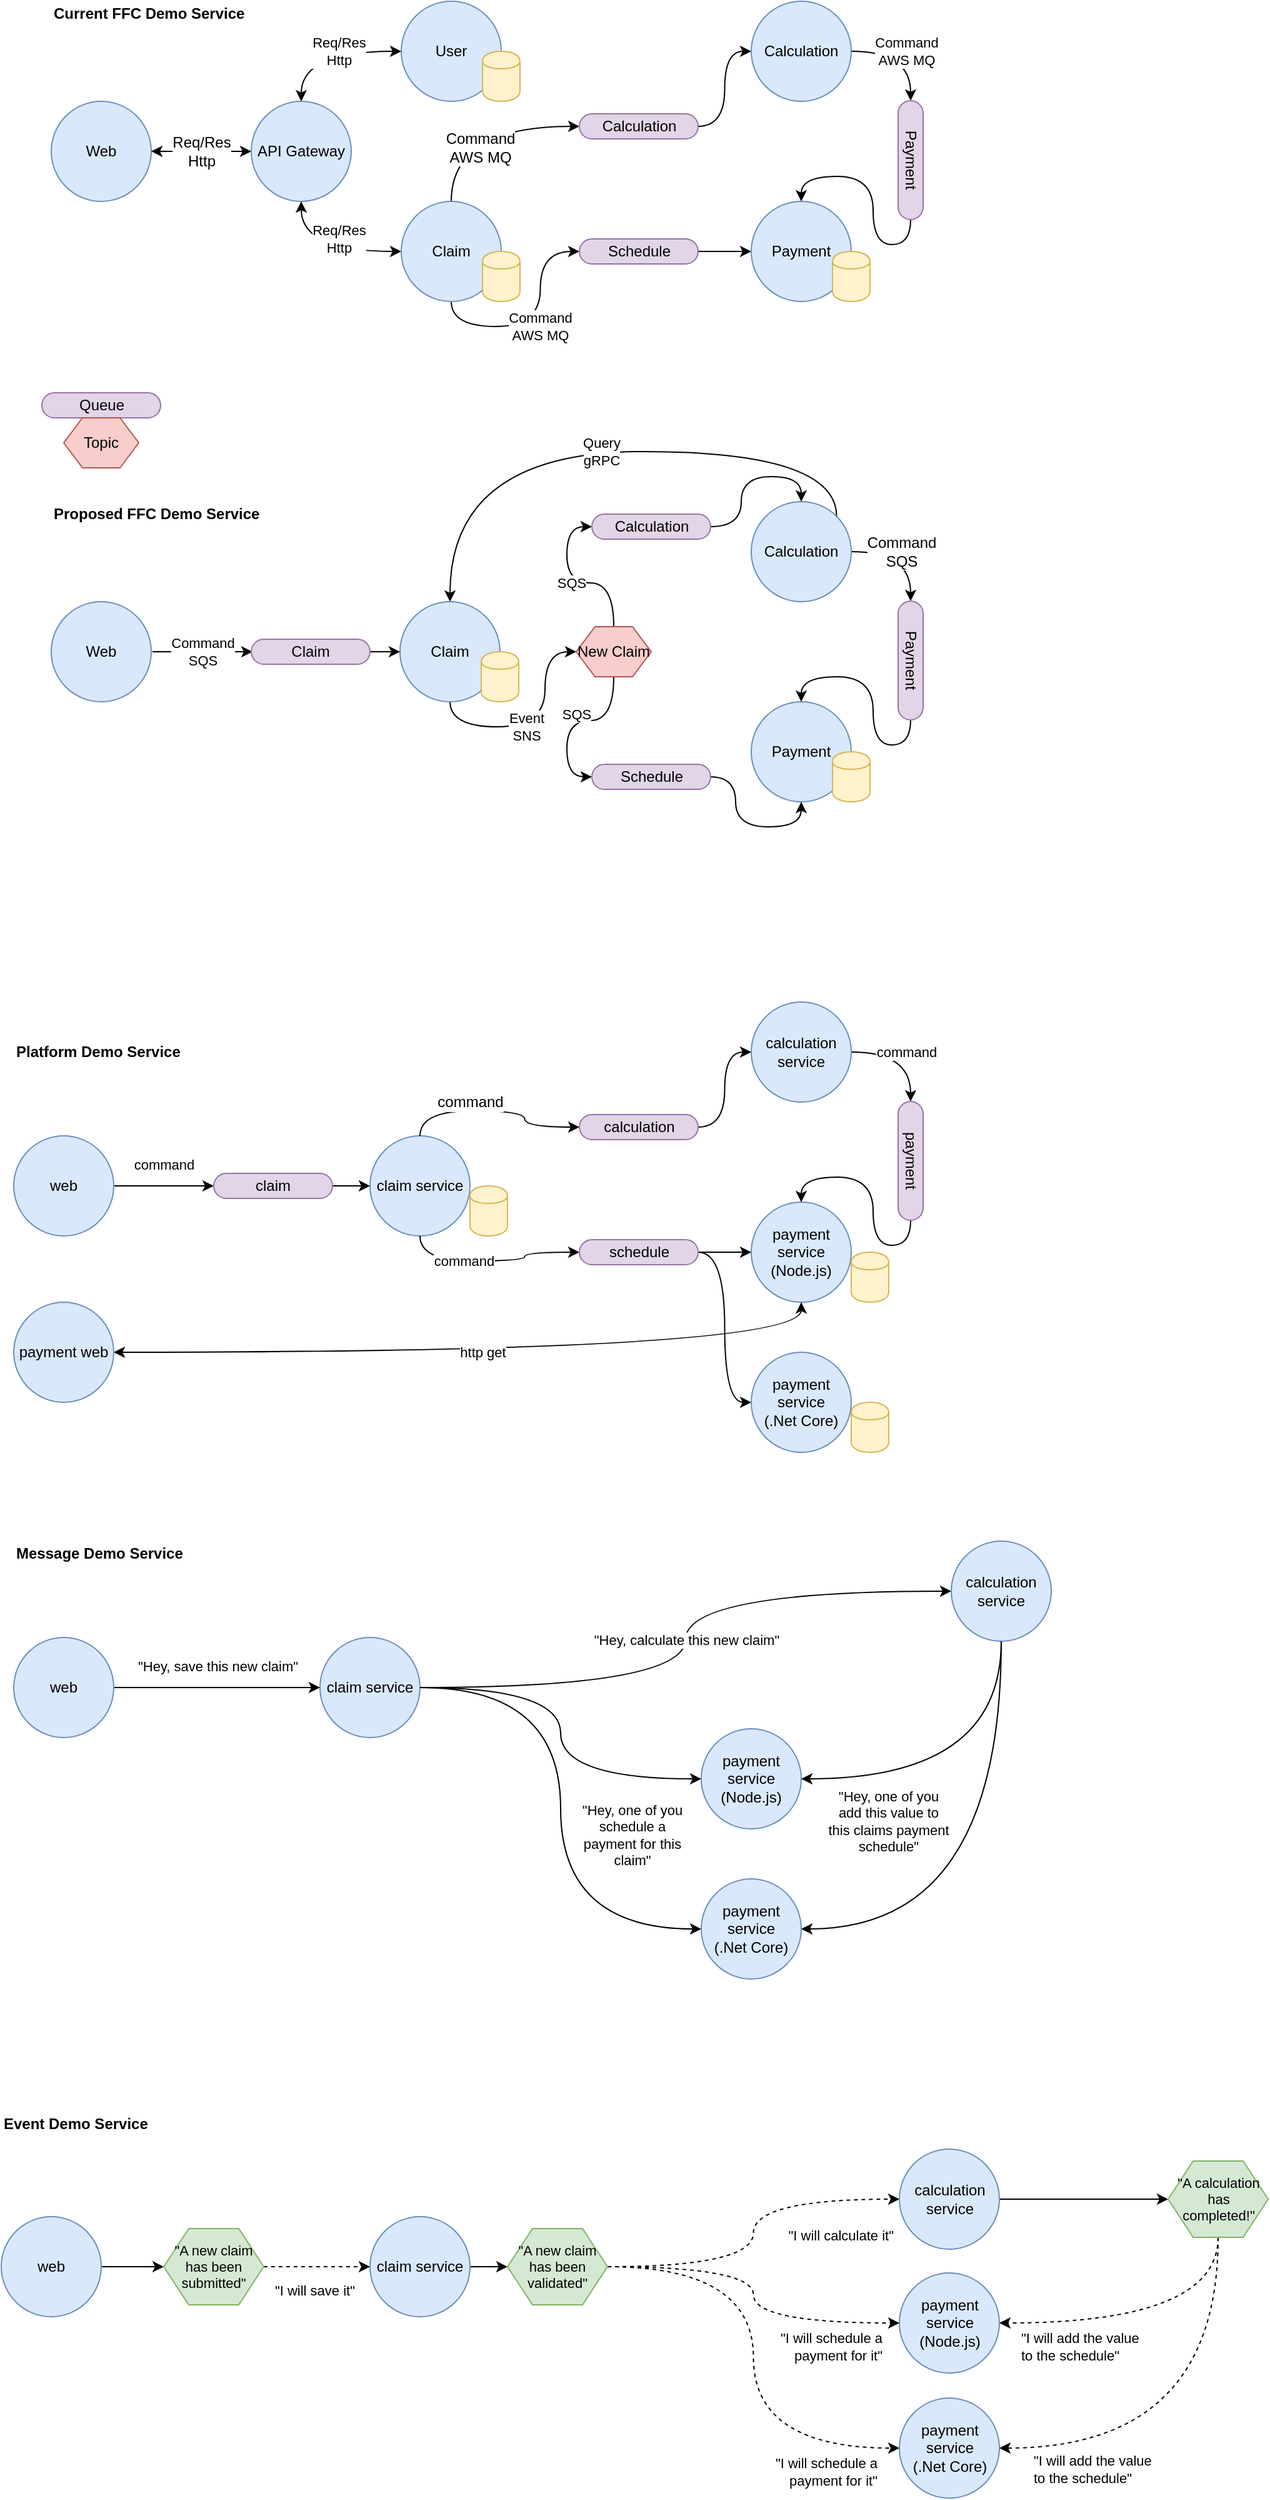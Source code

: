 <mxfile version="13.6.2" type="github">
  <diagram id="79CZyGl81b-DOHCzq7t8" name="Page-1">
    <mxGraphModel dx="1422" dy="762" grid="1" gridSize="10" guides="1" tooltips="1" connect="1" arrows="1" fold="1" page="1" pageScale="1" pageWidth="1169" pageHeight="827" math="0" shadow="0">
      <root>
        <mxCell id="0" />
        <mxCell id="1" parent="0" />
        <mxCell id="eSKMdB9Mh126-QJrYxRr-10" value="claim service" style="ellipse;whiteSpace=wrap;html=1;aspect=fixed;fillColor=#dae8fc;strokeColor=#6c8ebf;" parent="1" vertex="1">
          <mxGeometry x="335" y="947" width="80" height="80" as="geometry" />
        </mxCell>
        <mxCell id="6SA6Cz4rasjYMu8Vp4-Y-1" value="Web" style="ellipse;whiteSpace=wrap;html=1;aspect=fixed;fillColor=#dae8fc;strokeColor=#6c8ebf;" parent="1" vertex="1">
          <mxGeometry x="80" y="120" width="80" height="80" as="geometry" />
        </mxCell>
        <mxCell id="6SA6Cz4rasjYMu8Vp4-Y-14" value="Req/Res&lt;br&gt;Http" style="edgeStyle=orthogonalEdgeStyle;rounded=0;orthogonalLoop=1;jettySize=auto;html=1;exitX=0.5;exitY=1;exitDx=0;exitDy=0;entryX=0;entryY=0.5;entryDx=0;entryDy=0;jumpStyle=none;curved=1;startArrow=classic;startFill=1;" parent="1" source="6SA6Cz4rasjYMu8Vp4-Y-3" target="6SA6Cz4rasjYMu8Vp4-Y-6" edge="1">
          <mxGeometry x="0.167" y="10" relative="1" as="geometry">
            <mxPoint as="offset" />
          </mxGeometry>
        </mxCell>
        <mxCell id="6SA6Cz4rasjYMu8Vp4-Y-3" value="API Gateway" style="ellipse;whiteSpace=wrap;html=1;aspect=fixed;fillColor=#dae8fc;strokeColor=#6c8ebf;" parent="1" vertex="1">
          <mxGeometry x="240" y="120" width="80" height="80" as="geometry" />
        </mxCell>
        <mxCell id="ZEBDfa4W5BbnOJ2MSojY-12" value="Command&lt;br&gt;AWS MQ" style="edgeStyle=orthogonalEdgeStyle;curved=1;jumpStyle=arc;orthogonalLoop=1;jettySize=auto;html=1;exitX=1;exitY=0.5;exitDx=0;exitDy=0;entryX=0;entryY=0.5;entryDx=0;entryDy=0;" parent="1" source="6SA6Cz4rasjYMu8Vp4-Y-4" target="ZEBDfa4W5BbnOJ2MSojY-11" edge="1">
          <mxGeometry relative="1" as="geometry" />
        </mxCell>
        <mxCell id="6SA6Cz4rasjYMu8Vp4-Y-4" value="Calculation" style="ellipse;whiteSpace=wrap;html=1;aspect=fixed;fillColor=#dae8fc;strokeColor=#6c8ebf;" parent="1" vertex="1">
          <mxGeometry x="640" y="40" width="80" height="80" as="geometry" />
        </mxCell>
        <mxCell id="6SA6Cz4rasjYMu8Vp4-Y-5" value="Payment" style="ellipse;whiteSpace=wrap;html=1;aspect=fixed;fillColor=#dae8fc;strokeColor=#6c8ebf;" parent="1" vertex="1">
          <mxGeometry x="640" y="200" width="80" height="80" as="geometry" />
        </mxCell>
        <mxCell id="ZEBDfa4W5BbnOJ2MSojY-4" value="Command&lt;br&gt;AWS MQ" style="edgeStyle=orthogonalEdgeStyle;jumpStyle=arc;orthogonalLoop=1;jettySize=auto;html=1;exitX=0.5;exitY=1;exitDx=0;exitDy=0;entryX=0;entryY=0.5;entryDx=0;entryDy=0;curved=1;" parent="1" source="6SA6Cz4rasjYMu8Vp4-Y-6" target="ZEBDfa4W5BbnOJ2MSojY-6" edge="1">
          <mxGeometry relative="1" as="geometry">
            <mxPoint x="510" y="230" as="targetPoint" />
          </mxGeometry>
        </mxCell>
        <mxCell id="ZEBDfa4W5BbnOJ2MSojY-9" style="edgeStyle=orthogonalEdgeStyle;curved=1;jumpStyle=arc;orthogonalLoop=1;jettySize=auto;html=1;exitX=0.5;exitY=0;exitDx=0;exitDy=0;entryX=0;entryY=0.5;entryDx=0;entryDy=0;" parent="1" source="6SA6Cz4rasjYMu8Vp4-Y-6" target="6SA6Cz4rasjYMu8Vp4-Y-11" edge="1">
          <mxGeometry relative="1" as="geometry" />
        </mxCell>
        <mxCell id="mvozt7myXP1CyJeJYNwe-5" value="Command&lt;br&gt;AWS MQ" style="text;html=1;align=center;verticalAlign=middle;resizable=0;points=[];;labelBackgroundColor=#ffffff;fontColor=#000000;" parent="ZEBDfa4W5BbnOJ2MSojY-9" vertex="1" connectable="0">
          <mxGeometry x="-0.465" y="-23" relative="1" as="geometry">
            <mxPoint as="offset" />
          </mxGeometry>
        </mxCell>
        <mxCell id="6SA6Cz4rasjYMu8Vp4-Y-6" value="Claim" style="ellipse;whiteSpace=wrap;html=1;aspect=fixed;fillColor=#dae8fc;strokeColor=#6c8ebf;" parent="1" vertex="1">
          <mxGeometry x="360" y="200" width="80" height="80" as="geometry" />
        </mxCell>
        <mxCell id="6SA6Cz4rasjYMu8Vp4-Y-7" value="User" style="ellipse;whiteSpace=wrap;html=1;aspect=fixed;fillColor=#dae8fc;strokeColor=#6c8ebf;" parent="1" vertex="1">
          <mxGeometry x="360" y="40" width="80" height="80" as="geometry" />
        </mxCell>
        <mxCell id="6SA6Cz4rasjYMu8Vp4-Y-8" value="" style="shape=cylinder;whiteSpace=wrap;html=1;boundedLbl=1;backgroundOutline=1;fillColor=#fff2cc;strokeColor=#d6b656;" parent="1" vertex="1">
          <mxGeometry x="705" y="240" width="30" height="40" as="geometry" />
        </mxCell>
        <mxCell id="6SA6Cz4rasjYMu8Vp4-Y-9" value="" style="shape=cylinder;whiteSpace=wrap;html=1;boundedLbl=1;backgroundOutline=1;fillColor=#fff2cc;strokeColor=#d6b656;" parent="1" vertex="1">
          <mxGeometry x="425" y="240" width="30" height="40" as="geometry" />
        </mxCell>
        <mxCell id="6SA6Cz4rasjYMu8Vp4-Y-10" value="" style="shape=cylinder;whiteSpace=wrap;html=1;boundedLbl=1;backgroundOutline=1;fillColor=#fff2cc;strokeColor=#d6b656;" parent="1" vertex="1">
          <mxGeometry x="425" y="80" width="30" height="40" as="geometry" />
        </mxCell>
        <mxCell id="ZEBDfa4W5BbnOJ2MSojY-10" style="edgeStyle=orthogonalEdgeStyle;curved=1;jumpStyle=arc;orthogonalLoop=1;jettySize=auto;html=1;exitX=1;exitY=0.5;exitDx=0;exitDy=0;entryX=0;entryY=0.5;entryDx=0;entryDy=0;" parent="1" source="6SA6Cz4rasjYMu8Vp4-Y-11" target="6SA6Cz4rasjYMu8Vp4-Y-4" edge="1">
          <mxGeometry relative="1" as="geometry" />
        </mxCell>
        <mxCell id="6SA6Cz4rasjYMu8Vp4-Y-11" value="Calculation" style="rounded=1;whiteSpace=wrap;html=1;fillColor=#e1d5e7;strokeColor=#9673a6;arcSize=50;rotation=0;" parent="1" vertex="1">
          <mxGeometry x="502.5" y="130" width="95" height="20" as="geometry" />
        </mxCell>
        <mxCell id="6SA6Cz4rasjYMu8Vp4-Y-12" value="" style="endArrow=classic;html=1;exitX=1;exitY=0.5;exitDx=0;exitDy=0;entryX=0;entryY=0.5;entryDx=0;entryDy=0;jumpStyle=none;startArrow=classic;startFill=1;fontColor=#000000;strokeColor=#000000;" parent="1" source="6SA6Cz4rasjYMu8Vp4-Y-1" target="6SA6Cz4rasjYMu8Vp4-Y-3" edge="1">
          <mxGeometry width="50" height="50" relative="1" as="geometry">
            <mxPoint x="80" y="350" as="sourcePoint" />
            <mxPoint x="130" y="300" as="targetPoint" />
          </mxGeometry>
        </mxCell>
        <mxCell id="mvozt7myXP1CyJeJYNwe-1" value="Req/Res&lt;br&gt;Http" style="text;html=1;align=center;verticalAlign=middle;resizable=0;points=[];;labelBackgroundColor=#ffffff;fontColor=#000000;" parent="6SA6Cz4rasjYMu8Vp4-Y-12" vertex="1" connectable="0">
          <mxGeometry x="0.32" relative="1" as="geometry">
            <mxPoint x="-13" as="offset" />
          </mxGeometry>
        </mxCell>
        <mxCell id="6SA6Cz4rasjYMu8Vp4-Y-13" value="Req/Res&lt;br&gt;Http" style="edgeStyle=orthogonalEdgeStyle;rounded=0;orthogonalLoop=1;jettySize=auto;html=1;exitX=0.5;exitY=0;exitDx=0;exitDy=0;entryX=0;entryY=0.5;entryDx=0;entryDy=0;jumpStyle=none;curved=1;startArrow=classic;startFill=1;" parent="1" source="6SA6Cz4rasjYMu8Vp4-Y-3" target="6SA6Cz4rasjYMu8Vp4-Y-7" edge="1">
          <mxGeometry x="0.167" relative="1" as="geometry">
            <mxPoint as="offset" />
          </mxGeometry>
        </mxCell>
        <mxCell id="ZEBDfa4W5BbnOJ2MSojY-8" style="edgeStyle=orthogonalEdgeStyle;jumpStyle=arc;orthogonalLoop=1;jettySize=auto;html=1;exitX=1;exitY=0.5;exitDx=0;exitDy=0;curved=1;" parent="1" source="ZEBDfa4W5BbnOJ2MSojY-6" target="6SA6Cz4rasjYMu8Vp4-Y-5" edge="1">
          <mxGeometry relative="1" as="geometry" />
        </mxCell>
        <mxCell id="ZEBDfa4W5BbnOJ2MSojY-6" value="Schedule" style="rounded=1;whiteSpace=wrap;html=1;fillColor=#e1d5e7;strokeColor=#9673a6;arcSize=50;rotation=0;" parent="1" vertex="1">
          <mxGeometry x="502.5" y="230" width="95" height="20" as="geometry" />
        </mxCell>
        <mxCell id="ZEBDfa4W5BbnOJ2MSojY-13" style="edgeStyle=orthogonalEdgeStyle;curved=1;jumpStyle=arc;orthogonalLoop=1;jettySize=auto;html=1;exitX=1;exitY=0.5;exitDx=0;exitDy=0;entryX=0.5;entryY=0;entryDx=0;entryDy=0;" parent="1" source="ZEBDfa4W5BbnOJ2MSojY-11" target="6SA6Cz4rasjYMu8Vp4-Y-5" edge="1">
          <mxGeometry relative="1" as="geometry" />
        </mxCell>
        <mxCell id="ZEBDfa4W5BbnOJ2MSojY-11" value="Payment" style="rounded=1;whiteSpace=wrap;html=1;fillColor=#e1d5e7;strokeColor=#9673a6;arcSize=50;rotation=90;" parent="1" vertex="1">
          <mxGeometry x="720" y="157" width="95" height="20" as="geometry" />
        </mxCell>
        <mxCell id="ZEBDfa4W5BbnOJ2MSojY-15" value="Current FFC Demo Service" style="text;html=1;strokeColor=none;fillColor=none;align=left;verticalAlign=middle;whiteSpace=wrap;rounded=0;fontStyle=1" parent="1" vertex="1">
          <mxGeometry x="80" y="40" width="200" height="20" as="geometry" />
        </mxCell>
        <mxCell id="mvozt7myXP1CyJeJYNwe-2" value="Command&lt;br&gt;SQS" style="edgeStyle=orthogonalEdgeStyle;curved=1;jumpStyle=arc;orthogonalLoop=1;jettySize=auto;html=1;exitX=1;exitY=0.5;exitDx=0;exitDy=0;strokeColor=#000000;fontColor=#000000;entryX=0;entryY=0.5;entryDx=0;entryDy=0;" parent="1" edge="1">
          <mxGeometry relative="1" as="geometry">
            <mxPoint x="241" y="560" as="targetPoint" />
            <mxPoint x="161" y="560" as="sourcePoint" />
          </mxGeometry>
        </mxCell>
        <mxCell id="ZEBDfa4W5BbnOJ2MSojY-16" value="Web" style="ellipse;whiteSpace=wrap;html=1;aspect=fixed;fillColor=#dae8fc;strokeColor=#6c8ebf;" parent="1" vertex="1">
          <mxGeometry x="80" y="520" width="80" height="80" as="geometry" />
        </mxCell>
        <mxCell id="ZEBDfa4W5BbnOJ2MSojY-19" style="edgeStyle=orthogonalEdgeStyle;curved=1;jumpStyle=arc;orthogonalLoop=1;jettySize=auto;html=1;exitX=1;exitY=0.5;exitDx=0;exitDy=0;entryX=0;entryY=0.5;entryDx=0;entryDy=0;" parent="1" source="ZEBDfa4W5BbnOJ2MSojY-20" target="ZEBDfa4W5BbnOJ2MSojY-36" edge="1">
          <mxGeometry relative="1" as="geometry" />
        </mxCell>
        <mxCell id="mvozt7myXP1CyJeJYNwe-6" value="Command&lt;br&gt;SQS" style="text;html=1;align=center;verticalAlign=middle;resizable=0;points=[];;labelBackgroundColor=#ffffff;fontColor=#000000;" parent="ZEBDfa4W5BbnOJ2MSojY-19" vertex="1" connectable="0">
          <mxGeometry x="-0.209" y="-8" relative="1" as="geometry">
            <mxPoint x="5" y="-8" as="offset" />
          </mxGeometry>
        </mxCell>
        <mxCell id="vAvHgq-_hcIPcLRzZH9O-8" value="Query&lt;br&gt;gRPC" style="edgeStyle=orthogonalEdgeStyle;curved=1;orthogonalLoop=1;jettySize=auto;html=1;exitX=1;exitY=0;exitDx=0;exitDy=0;entryX=0.5;entryY=0;entryDx=0;entryDy=0;" parent="1" source="ZEBDfa4W5BbnOJ2MSojY-20" target="ZEBDfa4W5BbnOJ2MSojY-24" edge="1">
          <mxGeometry relative="1" as="geometry">
            <Array as="points">
              <mxPoint x="708" y="400" />
              <mxPoint x="399" y="400" />
            </Array>
          </mxGeometry>
        </mxCell>
        <mxCell id="ZEBDfa4W5BbnOJ2MSojY-20" value="Calculation" style="ellipse;whiteSpace=wrap;html=1;aspect=fixed;fillColor=#dae8fc;strokeColor=#6c8ebf;" parent="1" vertex="1">
          <mxGeometry x="640" y="440" width="80" height="80" as="geometry" />
        </mxCell>
        <mxCell id="ZEBDfa4W5BbnOJ2MSojY-21" value="Payment" style="ellipse;whiteSpace=wrap;html=1;aspect=fixed;fillColor=#dae8fc;strokeColor=#6c8ebf;" parent="1" vertex="1">
          <mxGeometry x="640" y="600" width="80" height="80" as="geometry" />
        </mxCell>
        <mxCell id="ZEBDfa4W5BbnOJ2MSojY-22" value="Event&lt;br&gt;SNS" style="edgeStyle=orthogonalEdgeStyle;jumpStyle=arc;orthogonalLoop=1;jettySize=auto;html=1;exitX=0.5;exitY=1;exitDx=0;exitDy=0;entryX=0;entryY=0.5;entryDx=0;entryDy=0;curved=1;" parent="1" source="ZEBDfa4W5BbnOJ2MSojY-24" target="vAvHgq-_hcIPcLRzZH9O-2" edge="1">
          <mxGeometry x="-0.105" relative="1" as="geometry">
            <mxPoint x="510" y="630" as="targetPoint" />
            <Array as="points">
              <mxPoint x="399" y="620" />
              <mxPoint x="475" y="620" />
              <mxPoint x="475" y="560" />
            </Array>
            <mxPoint as="offset" />
          </mxGeometry>
        </mxCell>
        <mxCell id="ZEBDfa4W5BbnOJ2MSojY-24" value="Claim" style="ellipse;whiteSpace=wrap;html=1;aspect=fixed;fillColor=#dae8fc;strokeColor=#6c8ebf;" parent="1" vertex="1">
          <mxGeometry x="359" y="520" width="80" height="80" as="geometry" />
        </mxCell>
        <mxCell id="ZEBDfa4W5BbnOJ2MSojY-26" value="" style="shape=cylinder;whiteSpace=wrap;html=1;boundedLbl=1;backgroundOutline=1;fillColor=#fff2cc;strokeColor=#d6b656;" parent="1" vertex="1">
          <mxGeometry x="705" y="640" width="30" height="40" as="geometry" />
        </mxCell>
        <mxCell id="ZEBDfa4W5BbnOJ2MSojY-27" value="" style="shape=cylinder;whiteSpace=wrap;html=1;boundedLbl=1;backgroundOutline=1;fillColor=#fff2cc;strokeColor=#d6b656;" parent="1" vertex="1">
          <mxGeometry x="424" y="560" width="30" height="40" as="geometry" />
        </mxCell>
        <mxCell id="ZEBDfa4W5BbnOJ2MSojY-33" value="SQS" style="edgeStyle=orthogonalEdgeStyle;jumpStyle=arc;orthogonalLoop=1;jettySize=auto;html=1;exitX=0.5;exitY=1;exitDx=0;exitDy=0;curved=1;entryX=0;entryY=0.5;entryDx=0;entryDy=0;" parent="1" source="vAvHgq-_hcIPcLRzZH9O-2" target="ZEBDfa4W5BbnOJ2MSojY-34" edge="1">
          <mxGeometry x="-0.051" y="-5" relative="1" as="geometry">
            <mxPoint as="offset" />
          </mxGeometry>
        </mxCell>
        <mxCell id="mvozt7myXP1CyJeJYNwe-7" value="SQS" style="edgeStyle=orthogonalEdgeStyle;curved=1;jumpStyle=arc;orthogonalLoop=1;jettySize=auto;html=1;exitX=0.5;exitY=0;exitDx=0;exitDy=0;entryX=0;entryY=0.5;entryDx=0;entryDy=0;strokeColor=#000000;fontColor=#000000;" parent="1" source="vAvHgq-_hcIPcLRzZH9O-2" target="vAvHgq-_hcIPcLRzZH9O-6" edge="1">
          <mxGeometry relative="1" as="geometry" />
        </mxCell>
        <mxCell id="vAvHgq-_hcIPcLRzZH9O-5" style="edgeStyle=orthogonalEdgeStyle;orthogonalLoop=1;jettySize=auto;html=1;exitX=1;exitY=0.5;exitDx=0;exitDy=0;entryX=0.5;entryY=1;entryDx=0;entryDy=0;curved=1;" parent="1" source="ZEBDfa4W5BbnOJ2MSojY-34" target="ZEBDfa4W5BbnOJ2MSojY-21" edge="1">
          <mxGeometry relative="1" as="geometry" />
        </mxCell>
        <mxCell id="ZEBDfa4W5BbnOJ2MSojY-34" value="Schedule" style="rounded=1;whiteSpace=wrap;html=1;fillColor=#e1d5e7;strokeColor=#9673a6;arcSize=50;rotation=0;" parent="1" vertex="1">
          <mxGeometry x="512.5" y="650" width="95" height="20" as="geometry" />
        </mxCell>
        <mxCell id="ZEBDfa4W5BbnOJ2MSojY-35" style="edgeStyle=orthogonalEdgeStyle;curved=1;jumpStyle=arc;orthogonalLoop=1;jettySize=auto;html=1;exitX=1;exitY=0.5;exitDx=0;exitDy=0;entryX=0.5;entryY=0;entryDx=0;entryDy=0;" parent="1" source="ZEBDfa4W5BbnOJ2MSojY-36" target="ZEBDfa4W5BbnOJ2MSojY-21" edge="1">
          <mxGeometry relative="1" as="geometry" />
        </mxCell>
        <mxCell id="ZEBDfa4W5BbnOJ2MSojY-36" value="Payment" style="rounded=1;whiteSpace=wrap;html=1;fillColor=#e1d5e7;strokeColor=#9673a6;arcSize=50;rotation=90;" parent="1" vertex="1">
          <mxGeometry x="720" y="557" width="95" height="20" as="geometry" />
        </mxCell>
        <mxCell id="ZEBDfa4W5BbnOJ2MSojY-37" value="Proposed FFC Demo Service" style="text;html=1;strokeColor=none;fillColor=none;align=left;verticalAlign=middle;whiteSpace=wrap;rounded=0;fontStyle=1" parent="1" vertex="1">
          <mxGeometry x="80" y="440" width="200" height="20" as="geometry" />
        </mxCell>
        <mxCell id="mvozt7myXP1CyJeJYNwe-4" style="edgeStyle=orthogonalEdgeStyle;curved=1;jumpStyle=arc;orthogonalLoop=1;jettySize=auto;html=1;exitX=1;exitY=0.5;exitDx=0;exitDy=0;entryX=0;entryY=0.5;entryDx=0;entryDy=0;strokeColor=#000000;fontColor=#000000;" parent="1" source="mvozt7myXP1CyJeJYNwe-3" target="ZEBDfa4W5BbnOJ2MSojY-24" edge="1">
          <mxGeometry relative="1" as="geometry" />
        </mxCell>
        <mxCell id="mvozt7myXP1CyJeJYNwe-3" value="Claim" style="rounded=1;whiteSpace=wrap;html=1;fillColor=#e1d5e7;strokeColor=#9673a6;arcSize=50;rotation=0;" parent="1" vertex="1">
          <mxGeometry x="240" y="550" width="95" height="20" as="geometry" />
        </mxCell>
        <mxCell id="vAvHgq-_hcIPcLRzZH9O-1" value="Queue" style="rounded=1;whiteSpace=wrap;html=1;fillColor=#e1d5e7;strokeColor=#9673a6;arcSize=50;rotation=0;" parent="1" vertex="1">
          <mxGeometry x="72.5" y="353" width="95" height="20" as="geometry" />
        </mxCell>
        <mxCell id="vAvHgq-_hcIPcLRzZH9O-2" value="New Claim" style="shape=hexagon;perimeter=hexagonPerimeter2;whiteSpace=wrap;html=1;fillColor=#f8cecc;strokeColor=#b85450;" parent="1" vertex="1">
          <mxGeometry x="500" y="540" width="60" height="40" as="geometry" />
        </mxCell>
        <mxCell id="vAvHgq-_hcIPcLRzZH9O-3" value="Topic" style="shape=hexagon;perimeter=hexagonPerimeter2;whiteSpace=wrap;html=1;fillColor=#f8cecc;strokeColor=#b85450;" parent="1" vertex="1">
          <mxGeometry x="90" y="373" width="60" height="40" as="geometry" />
        </mxCell>
        <mxCell id="vAvHgq-_hcIPcLRzZH9O-7" style="edgeStyle=orthogonalEdgeStyle;curved=1;orthogonalLoop=1;jettySize=auto;html=1;exitX=1;exitY=0.5;exitDx=0;exitDy=0;" parent="1" source="vAvHgq-_hcIPcLRzZH9O-6" edge="1">
          <mxGeometry relative="1" as="geometry">
            <mxPoint x="680" y="440" as="targetPoint" />
            <Array as="points">
              <mxPoint x="632" y="420" />
              <mxPoint x="680" y="420" />
            </Array>
          </mxGeometry>
        </mxCell>
        <mxCell id="vAvHgq-_hcIPcLRzZH9O-6" value="Calculation" style="rounded=1;whiteSpace=wrap;html=1;fillColor=#e1d5e7;strokeColor=#9673a6;arcSize=50;rotation=0;" parent="1" vertex="1">
          <mxGeometry x="512.5" y="450" width="95" height="20" as="geometry" />
        </mxCell>
        <mxCell id="eSKMdB9Mh126-QJrYxRr-26" value="command " style="edgeStyle=orthogonalEdgeStyle;rounded=0;orthogonalLoop=1;jettySize=auto;html=1;" parent="1" source="eSKMdB9Mh126-QJrYxRr-1" target="eSKMdB9Mh126-QJrYxRr-25" edge="1">
          <mxGeometry y="17" relative="1" as="geometry">
            <mxPoint as="offset" />
          </mxGeometry>
        </mxCell>
        <mxCell id="eSKMdB9Mh126-QJrYxRr-1" value="web" style="ellipse;whiteSpace=wrap;html=1;aspect=fixed;fillColor=#dae8fc;strokeColor=#6c8ebf;" parent="1" vertex="1">
          <mxGeometry x="50" y="947" width="80" height="80" as="geometry" />
        </mxCell>
        <mxCell id="eSKMdB9Mh126-QJrYxRr-4" value="command" style="edgeStyle=orthogonalEdgeStyle;curved=1;jumpStyle=arc;orthogonalLoop=1;jettySize=auto;html=1;exitX=1;exitY=0.5;exitDx=0;exitDy=0;entryX=0;entryY=0.5;entryDx=0;entryDy=0;" parent="1" source="eSKMdB9Mh126-QJrYxRr-5" target="eSKMdB9Mh126-QJrYxRr-23" edge="1">
          <mxGeometry relative="1" as="geometry" />
        </mxCell>
        <mxCell id="eSKMdB9Mh126-QJrYxRr-5" value="calculation service" style="ellipse;whiteSpace=wrap;html=1;aspect=fixed;fillColor=#dae8fc;strokeColor=#6c8ebf;" parent="1" vertex="1">
          <mxGeometry x="640" y="840" width="80" height="80" as="geometry" />
        </mxCell>
        <mxCell id="eSKMdB9Mh126-QJrYxRr-6" value="payment service&lt;br&gt;(Node.js)" style="ellipse;whiteSpace=wrap;html=1;aspect=fixed;fillColor=#dae8fc;strokeColor=#6c8ebf;" parent="1" vertex="1">
          <mxGeometry x="640" y="1000" width="80" height="80" as="geometry" />
        </mxCell>
        <mxCell id="eSKMdB9Mh126-QJrYxRr-7" value="command" style="edgeStyle=orthogonalEdgeStyle;jumpStyle=arc;orthogonalLoop=1;jettySize=auto;html=1;exitX=0.5;exitY=1;exitDx=0;exitDy=0;entryX=0;entryY=0.5;entryDx=0;entryDy=0;curved=1;" parent="1" source="eSKMdB9Mh126-QJrYxRr-10" target="eSKMdB9Mh126-QJrYxRr-21" edge="1">
          <mxGeometry x="-0.288" relative="1" as="geometry">
            <mxPoint x="510" y="1030" as="targetPoint" />
            <mxPoint as="offset" />
          </mxGeometry>
        </mxCell>
        <mxCell id="eSKMdB9Mh126-QJrYxRr-8" style="edgeStyle=orthogonalEdgeStyle;curved=1;jumpStyle=arc;orthogonalLoop=1;jettySize=auto;html=1;exitX=0.5;exitY=0;exitDx=0;exitDy=0;entryX=0;entryY=0.5;entryDx=0;entryDy=0;" parent="1" source="eSKMdB9Mh126-QJrYxRr-10" target="eSKMdB9Mh126-QJrYxRr-16" edge="1">
          <mxGeometry relative="1" as="geometry" />
        </mxCell>
        <mxCell id="eSKMdB9Mh126-QJrYxRr-9" value="command" style="text;html=1;align=center;verticalAlign=middle;resizable=0;points=[];;labelBackgroundColor=#ffffff;fontColor=#000000;" parent="eSKMdB9Mh126-QJrYxRr-8" vertex="1" connectable="0">
          <mxGeometry x="-0.465" y="-23" relative="1" as="geometry">
            <mxPoint x="16.67" y="-30" as="offset" />
          </mxGeometry>
        </mxCell>
        <mxCell id="eSKMdB9Mh126-QJrYxRr-12" value="" style="shape=cylinder;whiteSpace=wrap;html=1;boundedLbl=1;backgroundOutline=1;fillColor=#fff2cc;strokeColor=#d6b656;" parent="1" vertex="1">
          <mxGeometry x="720" y="1040" width="30" height="40" as="geometry" />
        </mxCell>
        <mxCell id="eSKMdB9Mh126-QJrYxRr-13" value="" style="shape=cylinder;whiteSpace=wrap;html=1;boundedLbl=1;backgroundOutline=1;fillColor=#fff2cc;strokeColor=#d6b656;" parent="1" vertex="1">
          <mxGeometry x="415" y="987" width="30" height="40" as="geometry" />
        </mxCell>
        <mxCell id="eSKMdB9Mh126-QJrYxRr-15" style="edgeStyle=orthogonalEdgeStyle;curved=1;jumpStyle=arc;orthogonalLoop=1;jettySize=auto;html=1;exitX=1;exitY=0.5;exitDx=0;exitDy=0;entryX=0;entryY=0.5;entryDx=0;entryDy=0;" parent="1" source="eSKMdB9Mh126-QJrYxRr-16" target="eSKMdB9Mh126-QJrYxRr-5" edge="1">
          <mxGeometry relative="1" as="geometry" />
        </mxCell>
        <mxCell id="eSKMdB9Mh126-QJrYxRr-16" value="calculation" style="rounded=1;whiteSpace=wrap;html=1;fillColor=#e1d5e7;strokeColor=#9673a6;arcSize=50;rotation=0;" parent="1" vertex="1">
          <mxGeometry x="502.5" y="930" width="95" height="20" as="geometry" />
        </mxCell>
        <mxCell id="eSKMdB9Mh126-QJrYxRr-20" style="edgeStyle=orthogonalEdgeStyle;jumpStyle=arc;orthogonalLoop=1;jettySize=auto;html=1;exitX=1;exitY=0.5;exitDx=0;exitDy=0;curved=1;" parent="1" source="eSKMdB9Mh126-QJrYxRr-21" target="eSKMdB9Mh126-QJrYxRr-6" edge="1">
          <mxGeometry relative="1" as="geometry" />
        </mxCell>
        <mxCell id="eSKMdB9Mh126-QJrYxRr-33" style="edgeStyle=orthogonalEdgeStyle;orthogonalLoop=1;jettySize=auto;html=1;entryX=0;entryY=0.5;entryDx=0;entryDy=0;curved=1;" parent="1" source="eSKMdB9Mh126-QJrYxRr-21" target="eSKMdB9Mh126-QJrYxRr-30" edge="1">
          <mxGeometry relative="1" as="geometry" />
        </mxCell>
        <mxCell id="eSKMdB9Mh126-QJrYxRr-21" value="schedule" style="rounded=1;whiteSpace=wrap;html=1;fillColor=#e1d5e7;strokeColor=#9673a6;arcSize=50;rotation=0;" parent="1" vertex="1">
          <mxGeometry x="502.5" y="1030" width="95" height="20" as="geometry" />
        </mxCell>
        <mxCell id="eSKMdB9Mh126-QJrYxRr-22" style="edgeStyle=orthogonalEdgeStyle;curved=1;jumpStyle=arc;orthogonalLoop=1;jettySize=auto;html=1;exitX=1;exitY=0.5;exitDx=0;exitDy=0;entryX=0.5;entryY=0;entryDx=0;entryDy=0;" parent="1" source="eSKMdB9Mh126-QJrYxRr-23" target="eSKMdB9Mh126-QJrYxRr-6" edge="1">
          <mxGeometry relative="1" as="geometry" />
        </mxCell>
        <mxCell id="eSKMdB9Mh126-QJrYxRr-23" value="payment" style="rounded=1;whiteSpace=wrap;html=1;fillColor=#e1d5e7;strokeColor=#9673a6;arcSize=50;rotation=90;" parent="1" vertex="1">
          <mxGeometry x="720" y="957" width="95" height="20" as="geometry" />
        </mxCell>
        <mxCell id="eSKMdB9Mh126-QJrYxRr-24" value="Platform Demo Service" style="text;html=1;strokeColor=none;fillColor=none;align=left;verticalAlign=middle;whiteSpace=wrap;rounded=0;fontStyle=1" parent="1" vertex="1">
          <mxGeometry x="50" y="870" width="200" height="20" as="geometry" />
        </mxCell>
        <mxCell id="eSKMdB9Mh126-QJrYxRr-27" value="" style="edgeStyle=orthogonalEdgeStyle;rounded=0;orthogonalLoop=1;jettySize=auto;html=1;" parent="1" source="eSKMdB9Mh126-QJrYxRr-25" target="eSKMdB9Mh126-QJrYxRr-10" edge="1">
          <mxGeometry relative="1" as="geometry" />
        </mxCell>
        <mxCell id="eSKMdB9Mh126-QJrYxRr-25" value="claim" style="rounded=1;whiteSpace=wrap;html=1;fillColor=#e1d5e7;strokeColor=#9673a6;arcSize=50;rotation=0;" parent="1" vertex="1">
          <mxGeometry x="210" y="977" width="95" height="20" as="geometry" />
        </mxCell>
        <mxCell id="eSKMdB9Mh126-QJrYxRr-29" value="http get" style="edgeStyle=orthogonalEdgeStyle;orthogonalLoop=1;jettySize=auto;html=1;entryX=0.5;entryY=1;entryDx=0;entryDy=0;curved=1;startArrow=classic;startFill=1;" parent="1" source="eSKMdB9Mh126-QJrYxRr-28" target="eSKMdB9Mh126-QJrYxRr-6" edge="1">
          <mxGeometry relative="1" as="geometry">
            <mxPoint x="370" y="1140" as="targetPoint" />
          </mxGeometry>
        </mxCell>
        <mxCell id="eSKMdB9Mh126-QJrYxRr-28" value="payment web" style="ellipse;whiteSpace=wrap;html=1;aspect=fixed;fillColor=#dae8fc;strokeColor=#6c8ebf;" parent="1" vertex="1">
          <mxGeometry x="50" y="1080" width="80" height="80" as="geometry" />
        </mxCell>
        <mxCell id="eSKMdB9Mh126-QJrYxRr-30" value="payment service&lt;br&gt;(.Net Core)" style="ellipse;whiteSpace=wrap;html=1;aspect=fixed;fillColor=#dae8fc;strokeColor=#6c8ebf;" parent="1" vertex="1">
          <mxGeometry x="640" y="1120" width="80" height="80" as="geometry" />
        </mxCell>
        <mxCell id="eSKMdB9Mh126-QJrYxRr-31" value="" style="shape=cylinder;whiteSpace=wrap;html=1;boundedLbl=1;backgroundOutline=1;fillColor=#fff2cc;strokeColor=#d6b656;" parent="1" vertex="1">
          <mxGeometry x="720" y="1160" width="30" height="40" as="geometry" />
        </mxCell>
        <mxCell id="VIoWFmFOxt6bn29Lq37C-26" value="&quot;Hey, calculate this new claim&quot;" style="edgeStyle=orthogonalEdgeStyle;rounded=0;orthogonalLoop=1;jettySize=auto;html=1;entryX=0;entryY=0.5;entryDx=0;entryDy=0;curved=1;" edge="1" parent="1" source="VIoWFmFOxt6bn29Lq37C-1" target="VIoWFmFOxt6bn29Lq37C-5">
          <mxGeometry relative="1" as="geometry" />
        </mxCell>
        <mxCell id="VIoWFmFOxt6bn29Lq37C-54" style="edgeStyle=orthogonalEdgeStyle;curved=1;rounded=0;orthogonalLoop=1;jettySize=auto;html=1;fontSize=11;" edge="1" parent="1" source="VIoWFmFOxt6bn29Lq37C-1" target="VIoWFmFOxt6bn29Lq37C-6">
          <mxGeometry relative="1" as="geometry" />
        </mxCell>
        <mxCell id="VIoWFmFOxt6bn29Lq37C-1" value="claim service" style="ellipse;whiteSpace=wrap;html=1;aspect=fixed;fillColor=#dae8fc;strokeColor=#6c8ebf;" vertex="1" parent="1">
          <mxGeometry x="295" y="1348" width="80" height="80" as="geometry" />
        </mxCell>
        <mxCell id="VIoWFmFOxt6bn29Lq37C-2" value="&quot;Hey, save this new claim&quot;" style="edgeStyle=orthogonalEdgeStyle;rounded=0;orthogonalLoop=1;jettySize=auto;html=1;entryX=0;entryY=0.5;entryDx=0;entryDy=0;" edge="1" parent="1" source="VIoWFmFOxt6bn29Lq37C-3" target="VIoWFmFOxt6bn29Lq37C-1">
          <mxGeometry y="17" relative="1" as="geometry">
            <mxPoint as="offset" />
            <mxPoint x="210" y="1388" as="targetPoint" />
          </mxGeometry>
        </mxCell>
        <mxCell id="VIoWFmFOxt6bn29Lq37C-3" value="web" style="ellipse;whiteSpace=wrap;html=1;aspect=fixed;fillColor=#dae8fc;strokeColor=#6c8ebf;" vertex="1" parent="1">
          <mxGeometry x="50" y="1348" width="80" height="80" as="geometry" />
        </mxCell>
        <mxCell id="VIoWFmFOxt6bn29Lq37C-31" style="edgeStyle=orthogonalEdgeStyle;curved=1;rounded=0;orthogonalLoop=1;jettySize=auto;html=1;exitX=0.5;exitY=1;exitDx=0;exitDy=0;entryX=1;entryY=0.5;entryDx=0;entryDy=0;fontSize=11;" edge="1" parent="1" source="VIoWFmFOxt6bn29Lq37C-5" target="VIoWFmFOxt6bn29Lq37C-24">
          <mxGeometry relative="1" as="geometry" />
        </mxCell>
        <mxCell id="VIoWFmFOxt6bn29Lq37C-5" value="calculation service" style="ellipse;whiteSpace=wrap;html=1;aspect=fixed;fillColor=#dae8fc;strokeColor=#6c8ebf;" vertex="1" parent="1">
          <mxGeometry x="800" y="1271" width="80" height="80" as="geometry" />
        </mxCell>
        <mxCell id="VIoWFmFOxt6bn29Lq37C-6" value="payment service&lt;br&gt;(Node.js)" style="ellipse;whiteSpace=wrap;html=1;aspect=fixed;fillColor=#dae8fc;strokeColor=#6c8ebf;" vertex="1" parent="1">
          <mxGeometry x="600" y="1421" width="80" height="80" as="geometry" />
        </mxCell>
        <mxCell id="VIoWFmFOxt6bn29Lq37C-19" value="Message Demo Service" style="text;html=1;strokeColor=none;fillColor=none;align=left;verticalAlign=middle;whiteSpace=wrap;rounded=0;fontStyle=1" vertex="1" parent="1">
          <mxGeometry x="50" y="1271" width="200" height="20" as="geometry" />
        </mxCell>
        <mxCell id="VIoWFmFOxt6bn29Lq37C-24" value="payment service&lt;br&gt;(.Net Core)" style="ellipse;whiteSpace=wrap;html=1;aspect=fixed;fillColor=#dae8fc;strokeColor=#6c8ebf;" vertex="1" parent="1">
          <mxGeometry x="600" y="1541" width="80" height="80" as="geometry" />
        </mxCell>
        <mxCell id="VIoWFmFOxt6bn29Lq37C-28" value="" style="endArrow=classic;html=1;exitX=1;exitY=0.5;exitDx=0;exitDy=0;entryX=0;entryY=0.5;entryDx=0;entryDy=0;edgeStyle=orthogonalEdgeStyle;curved=1;" edge="1" parent="1" source="VIoWFmFOxt6bn29Lq37C-1" target="VIoWFmFOxt6bn29Lq37C-24">
          <mxGeometry width="50" height="50" relative="1" as="geometry">
            <mxPoint x="520" y="1320" as="sourcePoint" />
            <mxPoint x="570" y="1270" as="targetPoint" />
          </mxGeometry>
        </mxCell>
        <mxCell id="VIoWFmFOxt6bn29Lq37C-29" value="&quot;Hey, one of you schedule a payment for this claim&quot;" style="text;html=1;strokeColor=none;fillColor=none;align=center;verticalAlign=middle;whiteSpace=wrap;rounded=0;fontSize=11;" vertex="1" parent="1">
          <mxGeometry x="500" y="1481" width="90" height="50" as="geometry" />
        </mxCell>
        <mxCell id="VIoWFmFOxt6bn29Lq37C-32" value="&quot;Hey, one of you add this value to this claims payment schedule&quot;" style="text;html=1;strokeColor=none;fillColor=none;align=center;verticalAlign=middle;whiteSpace=wrap;rounded=0;fontSize=11;" vertex="1" parent="1">
          <mxGeometry x="700" y="1470" width="100" height="49" as="geometry" />
        </mxCell>
        <mxCell id="VIoWFmFOxt6bn29Lq37C-30" style="edgeStyle=orthogonalEdgeStyle;curved=1;rounded=0;orthogonalLoop=1;jettySize=auto;html=1;entryX=1;entryY=0.5;entryDx=0;entryDy=0;fontSize=11;exitX=0.5;exitY=1;exitDx=0;exitDy=0;" edge="1" parent="1" source="VIoWFmFOxt6bn29Lq37C-5" target="VIoWFmFOxt6bn29Lq37C-6">
          <mxGeometry relative="1" as="geometry" />
        </mxCell>
        <mxCell id="VIoWFmFOxt6bn29Lq37C-71" value="" style="edgeStyle=orthogonalEdgeStyle;curved=1;rounded=0;orthogonalLoop=1;jettySize=auto;html=1;fontSize=11;" edge="1" parent="1" source="VIoWFmFOxt6bn29Lq37C-34" target="VIoWFmFOxt6bn29Lq37C-51">
          <mxGeometry relative="1" as="geometry" />
        </mxCell>
        <mxCell id="VIoWFmFOxt6bn29Lq37C-34" value="claim service" style="ellipse;whiteSpace=wrap;html=1;aspect=fixed;fillColor=#dae8fc;strokeColor=#6c8ebf;" vertex="1" parent="1">
          <mxGeometry x="335" y="1811" width="80" height="80" as="geometry" />
        </mxCell>
        <mxCell id="VIoWFmFOxt6bn29Lq37C-72" value="" style="edgeStyle=orthogonalEdgeStyle;curved=1;rounded=0;orthogonalLoop=1;jettySize=auto;html=1;fontSize=11;" edge="1" parent="1" source="VIoWFmFOxt6bn29Lq37C-36" target="VIoWFmFOxt6bn29Lq37C-70">
          <mxGeometry relative="1" as="geometry" />
        </mxCell>
        <mxCell id="VIoWFmFOxt6bn29Lq37C-36" value="web" style="ellipse;whiteSpace=wrap;html=1;aspect=fixed;fillColor=#dae8fc;strokeColor=#6c8ebf;" vertex="1" parent="1">
          <mxGeometry x="40" y="1811" width="80" height="80" as="geometry" />
        </mxCell>
        <mxCell id="VIoWFmFOxt6bn29Lq37C-60" style="edgeStyle=orthogonalEdgeStyle;curved=1;rounded=0;orthogonalLoop=1;jettySize=auto;html=1;entryX=0;entryY=0.5;entryDx=0;entryDy=0;fontSize=11;" edge="1" parent="1" source="VIoWFmFOxt6bn29Lq37C-38" target="VIoWFmFOxt6bn29Lq37C-59">
          <mxGeometry relative="1" as="geometry" />
        </mxCell>
        <mxCell id="VIoWFmFOxt6bn29Lq37C-38" value="calculation service" style="ellipse;whiteSpace=wrap;html=1;aspect=fixed;fillColor=#dae8fc;strokeColor=#6c8ebf;" vertex="1" parent="1">
          <mxGeometry x="758.5" y="1757" width="80" height="80" as="geometry" />
        </mxCell>
        <mxCell id="VIoWFmFOxt6bn29Lq37C-39" value="payment service&lt;br&gt;(Node.js)" style="ellipse;whiteSpace=wrap;html=1;aspect=fixed;fillColor=#dae8fc;strokeColor=#6c8ebf;" vertex="1" parent="1">
          <mxGeometry x="758.5" y="1856" width="80" height="80" as="geometry" />
        </mxCell>
        <mxCell id="VIoWFmFOxt6bn29Lq37C-42" value="Event Demo Service" style="text;html=1;strokeColor=none;fillColor=none;align=left;verticalAlign=middle;whiteSpace=wrap;rounded=0;fontStyle=1" vertex="1" parent="1">
          <mxGeometry x="40" y="1726.5" width="200" height="20" as="geometry" />
        </mxCell>
        <mxCell id="VIoWFmFOxt6bn29Lq37C-43" value="payment service&lt;br&gt;(.Net Core)" style="ellipse;whiteSpace=wrap;html=1;aspect=fixed;fillColor=#dae8fc;strokeColor=#6c8ebf;" vertex="1" parent="1">
          <mxGeometry x="758.5" y="1956" width="80" height="80" as="geometry" />
        </mxCell>
        <mxCell id="VIoWFmFOxt6bn29Lq37C-64" style="edgeStyle=orthogonalEdgeStyle;curved=1;rounded=0;orthogonalLoop=1;jettySize=auto;html=1;entryX=0;entryY=0.5;entryDx=0;entryDy=0;dashed=1;fontSize=11;" edge="1" parent="1" source="VIoWFmFOxt6bn29Lq37C-51" target="VIoWFmFOxt6bn29Lq37C-38">
          <mxGeometry relative="1" as="geometry" />
        </mxCell>
        <mxCell id="VIoWFmFOxt6bn29Lq37C-65" style="edgeStyle=orthogonalEdgeStyle;curved=1;rounded=0;orthogonalLoop=1;jettySize=auto;html=1;entryX=0;entryY=0.5;entryDx=0;entryDy=0;dashed=1;fontSize=11;" edge="1" parent="1" source="VIoWFmFOxt6bn29Lq37C-51" target="VIoWFmFOxt6bn29Lq37C-39">
          <mxGeometry relative="1" as="geometry" />
        </mxCell>
        <mxCell id="VIoWFmFOxt6bn29Lq37C-66" style="edgeStyle=orthogonalEdgeStyle;curved=1;rounded=0;orthogonalLoop=1;jettySize=auto;html=1;entryX=0;entryY=0.5;entryDx=0;entryDy=0;dashed=1;fontSize=11;" edge="1" parent="1" source="VIoWFmFOxt6bn29Lq37C-51" target="VIoWFmFOxt6bn29Lq37C-43">
          <mxGeometry relative="1" as="geometry" />
        </mxCell>
        <mxCell id="VIoWFmFOxt6bn29Lq37C-51" value="&quot;A new claim has been validated&quot;" style="shape=hexagon;perimeter=hexagonPerimeter2;whiteSpace=wrap;html=1;fixedSize=1;fontSize=11;fillColor=#d5e8d4;strokeColor=#82b366;" vertex="1" parent="1">
          <mxGeometry x="445" y="1820.5" width="80" height="61" as="geometry" />
        </mxCell>
        <mxCell id="VIoWFmFOxt6bn29Lq37C-55" value="&quot;I will save it&quot;" style="text;html=1;strokeColor=none;fillColor=none;align=right;verticalAlign=middle;whiteSpace=wrap;rounded=0;fontSize=11;" vertex="1" parent="1">
          <mxGeometry x="240" y="1858.5" width="85" height="23" as="geometry" />
        </mxCell>
        <mxCell id="VIoWFmFOxt6bn29Lq37C-56" value="&quot;I will calculate it&quot;" style="text;html=1;strokeColor=none;fillColor=none;align=right;verticalAlign=middle;whiteSpace=wrap;rounded=0;fontSize=11;" vertex="1" parent="1">
          <mxGeometry x="662.5" y="1814" width="92.5" height="23" as="geometry" />
        </mxCell>
        <mxCell id="VIoWFmFOxt6bn29Lq37C-57" value="&quot;I will schedule a payment for it&quot;" style="text;html=1;strokeColor=none;fillColor=none;align=right;verticalAlign=middle;whiteSpace=wrap;rounded=0;fontSize=11;" vertex="1" parent="1">
          <mxGeometry x="653.75" y="1903" width="92.5" height="23" as="geometry" />
        </mxCell>
        <mxCell id="VIoWFmFOxt6bn29Lq37C-58" value="&quot;I will schedule a payment for it&quot;" style="text;html=1;strokeColor=none;fillColor=none;align=right;verticalAlign=middle;whiteSpace=wrap;rounded=0;fontSize=11;" vertex="1" parent="1">
          <mxGeometry x="650" y="2003" width="92.5" height="23" as="geometry" />
        </mxCell>
        <mxCell id="VIoWFmFOxt6bn29Lq37C-67" style="edgeStyle=orthogonalEdgeStyle;curved=1;rounded=0;orthogonalLoop=1;jettySize=auto;html=1;entryX=1;entryY=0.5;entryDx=0;entryDy=0;dashed=1;fontSize=11;exitX=0.5;exitY=1;exitDx=0;exitDy=0;" edge="1" parent="1" source="VIoWFmFOxt6bn29Lq37C-59" target="VIoWFmFOxt6bn29Lq37C-39">
          <mxGeometry relative="1" as="geometry" />
        </mxCell>
        <mxCell id="VIoWFmFOxt6bn29Lq37C-68" style="edgeStyle=orthogonalEdgeStyle;curved=1;rounded=0;orthogonalLoop=1;jettySize=auto;html=1;entryX=1;entryY=0.5;entryDx=0;entryDy=0;dashed=1;fontSize=11;exitX=0.5;exitY=1;exitDx=0;exitDy=0;" edge="1" parent="1" source="VIoWFmFOxt6bn29Lq37C-59" target="VIoWFmFOxt6bn29Lq37C-43">
          <mxGeometry relative="1" as="geometry" />
        </mxCell>
        <mxCell id="VIoWFmFOxt6bn29Lq37C-59" value="&quot;A calculation has completed!&quot;" style="shape=hexagon;perimeter=hexagonPerimeter2;whiteSpace=wrap;html=1;fixedSize=1;fontSize=11;fillColor=#d5e8d4;strokeColor=#82b366;" vertex="1" parent="1">
          <mxGeometry x="973.5" y="1766.5" width="80" height="61" as="geometry" />
        </mxCell>
        <mxCell id="VIoWFmFOxt6bn29Lq37C-61" value="&quot;I will add the value to the schedule&quot;" style="text;html=1;strokeColor=none;fillColor=none;align=left;verticalAlign=middle;whiteSpace=wrap;rounded=0;fontSize=11;" vertex="1" parent="1">
          <mxGeometry x="853.5" y="1901.25" width="105" height="26.5" as="geometry" />
        </mxCell>
        <mxCell id="VIoWFmFOxt6bn29Lq37C-62" value="&quot;I will add the value to the schedule&quot;" style="text;html=1;strokeColor=none;fillColor=none;align=left;verticalAlign=middle;whiteSpace=wrap;rounded=0;fontSize=11;" vertex="1" parent="1">
          <mxGeometry x="863.5" y="1999.5" width="105" height="26.5" as="geometry" />
        </mxCell>
        <mxCell id="VIoWFmFOxt6bn29Lq37C-73" value="" style="edgeStyle=orthogonalEdgeStyle;curved=1;rounded=0;orthogonalLoop=1;jettySize=auto;html=1;fontSize=11;dashed=1;" edge="1" parent="1" source="VIoWFmFOxt6bn29Lq37C-70" target="VIoWFmFOxt6bn29Lq37C-34">
          <mxGeometry relative="1" as="geometry" />
        </mxCell>
        <mxCell id="VIoWFmFOxt6bn29Lq37C-70" value="&quot;A new claim has been submitted&quot;" style="shape=hexagon;perimeter=hexagonPerimeter2;whiteSpace=wrap;html=1;fixedSize=1;fontSize=11;fillColor=#d5e8d4;strokeColor=#82b366;" vertex="1" parent="1">
          <mxGeometry x="170" y="1820.5" width="80" height="61" as="geometry" />
        </mxCell>
      </root>
    </mxGraphModel>
  </diagram>
</mxfile>
